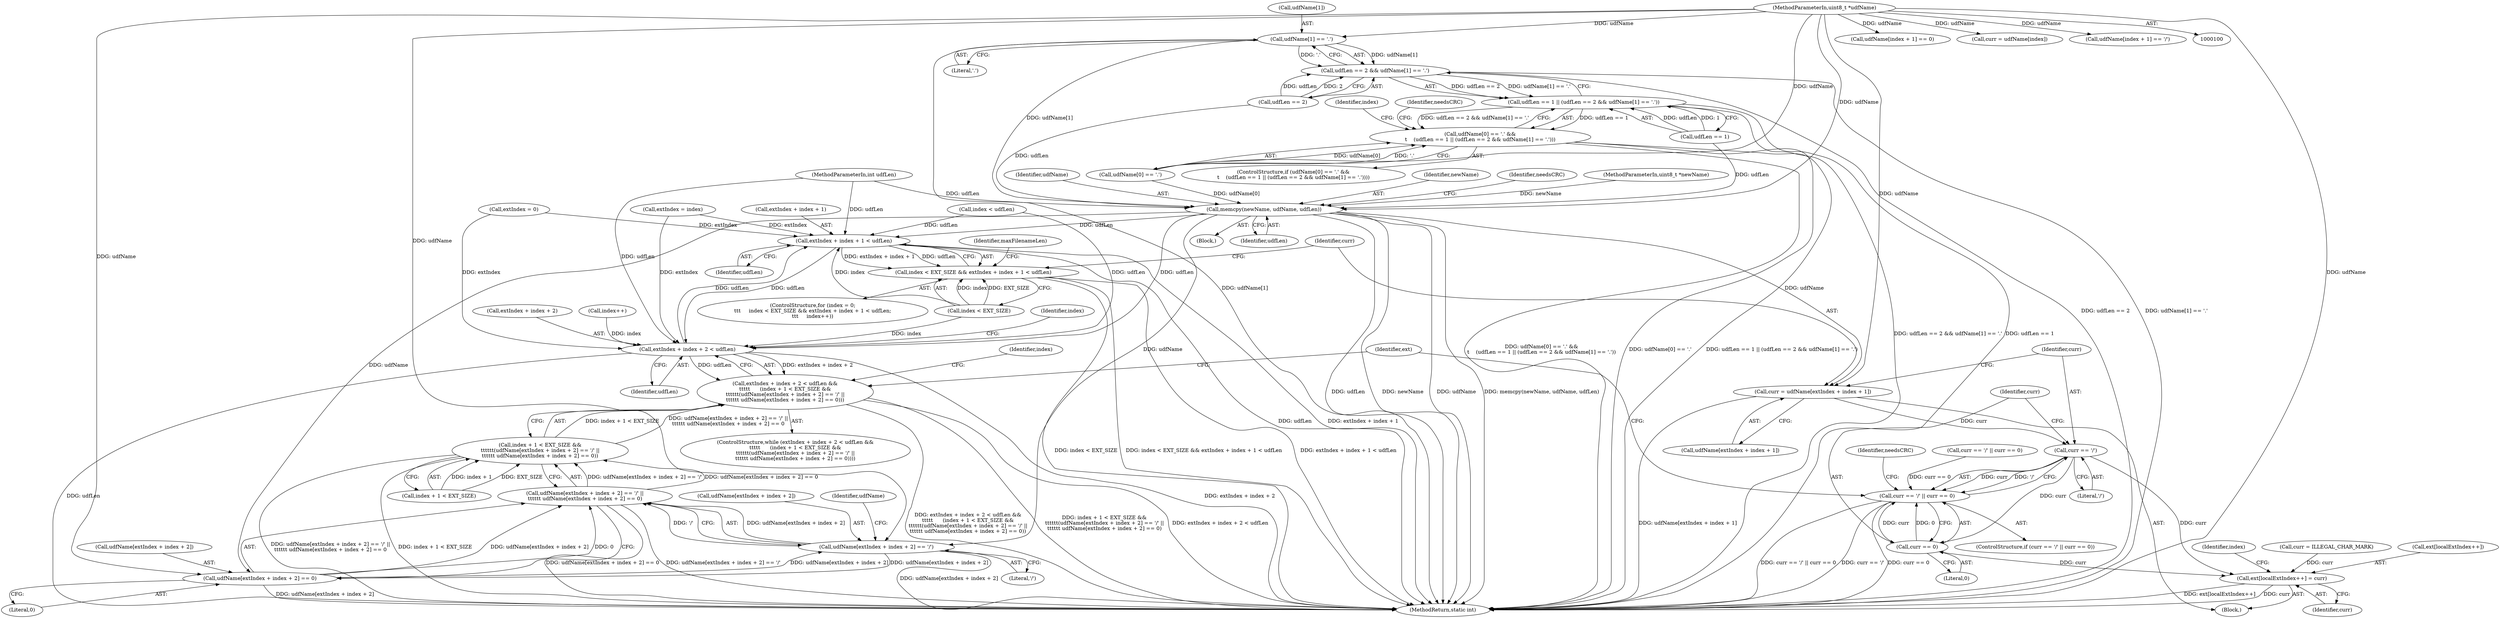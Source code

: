 digraph "0_linux_0e5cc9a40ada6046e6bc3bdfcd0c0d7e4b706b14_4@array" {
"1000146" [label="(Call,udfName[1] == '.')"];
"1000103" [label="(MethodParameterIn,uint8_t *udfName)"];
"1000142" [label="(Call,udfLen == 2 && udfName[1] == '.')"];
"1000138" [label="(Call,udfLen == 1 || (udfLen == 2 && udfName[1] == '.'))"];
"1000132" [label="(Call,udfName[0] == '.' &&\n\t    (udfLen == 1 || (udfLen == 2 && udfName[1] == '.')))"];
"1000158" [label="(Call,memcpy(newName, udfName, udfLen))"];
"1000285" [label="(Call,extIndex + index + 1 < udfLen)"];
"1000281" [label="(Call,index < EXT_SIZE && extIndex + index + 1 < udfLen)"];
"1000321" [label="(Call,extIndex + index + 2 < udfLen)"];
"1000320" [label="(Call,extIndex + index + 2 < udfLen &&\n\t\t\t\t\t      (index + 1 < EXT_SIZE &&\n\t\t\t\t\t\t(udfName[extIndex + index + 2] == '/' ||\n\t\t\t\t\t\t udfName[extIndex + index + 2] == 0)))"];
"1000295" [label="(Call,curr = udfName[extIndex + index + 1])"];
"1000306" [label="(Call,curr == '/')"];
"1000305" [label="(Call,curr == '/' || curr == 0)"];
"1000309" [label="(Call,curr == 0)"];
"1000355" [label="(Call,ext[localExtIndex++] = curr)"];
"1000335" [label="(Call,udfName[extIndex + index + 2] == '/')"];
"1000334" [label="(Call,udfName[extIndex + index + 2] == '/' ||\n\t\t\t\t\t\t udfName[extIndex + index + 2] == 0)"];
"1000328" [label="(Call,index + 1 < EXT_SIZE &&\n\t\t\t\t\t\t(udfName[extIndex + index + 2] == '/' ||\n\t\t\t\t\t\t udfName[extIndex + index + 2] == 0))"];
"1000344" [label="(Call,udfName[extIndex + index + 2] == 0)"];
"1000209" [label="(Call,udfName[index + 1] == 0)"];
"1000133" [label="(Call,udfName[0] == '.')"];
"1000143" [label="(Call,udfLen == 2)"];
"1000294" [label="(Block,)"];
"1000161" [label="(Identifier,udfLen)"];
"1000336" [label="(Call,udfName[extIndex + index + 2])"];
"1000321" [label="(Call,extIndex + index + 2 < udfLen)"];
"1000285" [label="(Call,extIndex + index + 1 < udfLen)"];
"1000291" [label="(Identifier,udfLen)"];
"1000310" [label="(Identifier,curr)"];
"1000168" [label="(Call,index < udfLen)"];
"1000150" [label="(Literal,'.')"];
"1000277" [label="(ControlStructure,for (index = 0;\n\t\t\t     index < EXT_SIZE && extIndex + index + 1 < udfLen;\n\t\t\t     index++))"];
"1000329" [label="(Call,index + 1 < EXT_SIZE)"];
"1000463" [label="(MethodReturn,static int)"];
"1000118" [label="(Call,extIndex = 0)"];
"1000309" [label="(Call,curr == 0)"];
"1000295" [label="(Call,curr = udfName[extIndex + index + 1])"];
"1000343" [label="(Literal,'/')"];
"1000286" [label="(Call,extIndex + index + 1)"];
"1000296" [label="(Identifier,curr)"];
"1000314" [label="(Identifier,needsCRC)"];
"1000166" [label="(Identifier,index)"];
"1000354" [label="(Identifier,index)"];
"1000174" [label="(Call,curr = udfName[index])"];
"1000159" [label="(Identifier,newName)"];
"1000142" [label="(Call,udfLen == 2 && udfName[1] == '.')"];
"1000335" [label="(Call,udfName[extIndex + index + 2] == '/')"];
"1000357" [label="(Identifier,ext)"];
"1000266" [label="(Identifier,needsCRC)"];
"1000344" [label="(Call,udfName[extIndex + index + 2] == 0)"];
"1000327" [label="(Identifier,udfLen)"];
"1000138" [label="(Call,udfLen == 1 || (udfLen == 2 && udfName[1] == '.'))"];
"1000311" [label="(Literal,0)"];
"1000281" [label="(Call,index < EXT_SIZE && extIndex + index + 1 < udfLen)"];
"1000345" [label="(Call,udfName[extIndex + index + 2])"];
"1000328" [label="(Call,index + 1 < EXT_SIZE &&\n\t\t\t\t\t\t(udfName[extIndex + index + 2] == '/' ||\n\t\t\t\t\t\t udfName[extIndex + index + 2] == 0))"];
"1000103" [label="(MethodParameterIn,uint8_t *udfName)"];
"1000146" [label="(Call,udfName[1] == '.')"];
"1000356" [label="(Call,ext[localExtIndex++])"];
"1000101" [label="(MethodParameterIn,uint8_t *newName)"];
"1000139" [label="(Call,udfLen == 1)"];
"1000245" [label="(Call,extIndex = index)"];
"1000306" [label="(Call,curr == '/')"];
"1000352" [label="(Literal,0)"];
"1000282" [label="(Call,index < EXT_SIZE)"];
"1000158" [label="(Call,memcpy(newName, udfName, udfLen))"];
"1000331" [label="(Identifier,index)"];
"1000319" [label="(ControlStructure,while (extIndex + index + 2 < udfLen &&\n\t\t\t\t\t      (index + 1 < EXT_SIZE &&\n\t\t\t\t\t\t(udfName[extIndex + index + 2] == '/' ||\n\t\t\t\t\t\t udfName[extIndex + index + 2] == 0))))"];
"1000362" [label="(Identifier,maxFilenameLen)"];
"1000180" [label="(Call,curr == '/' || curr == 0)"];
"1000346" [label="(Identifier,udfName)"];
"1000153" [label="(Identifier,needsCRC)"];
"1000297" [label="(Call,udfName[extIndex + index + 1])"];
"1000293" [label="(Identifier,index)"];
"1000132" [label="(Call,udfName[0] == '.' &&\n\t    (udfLen == 1 || (udfLen == 2 && udfName[1] == '.')))"];
"1000304" [label="(ControlStructure,if (curr == '/' || curr == 0))"];
"1000360" [label="(Identifier,curr)"];
"1000308" [label="(Literal,'/')"];
"1000305" [label="(Call,curr == '/' || curr == 0)"];
"1000355" [label="(Call,ext[localExtIndex++] = curr)"];
"1000334" [label="(Call,udfName[extIndex + index + 2] == '/' ||\n\t\t\t\t\t\t udfName[extIndex + index + 2] == 0)"];
"1000147" [label="(Call,udfName[1])"];
"1000160" [label="(Identifier,udfName)"];
"1000322" [label="(Call,extIndex + index + 2)"];
"1000202" [label="(Call,udfName[index + 1] == '/')"];
"1000131" [label="(ControlStructure,if (udfName[0] == '.' &&\n\t    (udfLen == 1 || (udfLen == 2 && udfName[1] == '.'))))"];
"1000353" [label="(Call,index++)"];
"1000104" [label="(MethodParameterIn,int udfLen)"];
"1000307" [label="(Identifier,curr)"];
"1000316" [label="(Call,curr = ILLEGAL_CHAR_MARK)"];
"1000151" [label="(Block,)"];
"1000320" [label="(Call,extIndex + index + 2 < udfLen &&\n\t\t\t\t\t      (index + 1 < EXT_SIZE &&\n\t\t\t\t\t\t(udfName[extIndex + index + 2] == '/' ||\n\t\t\t\t\t\t udfName[extIndex + index + 2] == 0)))"];
"1000146" -> "1000142"  [label="AST: "];
"1000146" -> "1000150"  [label="CFG: "];
"1000147" -> "1000146"  [label="AST: "];
"1000150" -> "1000146"  [label="AST: "];
"1000142" -> "1000146"  [label="CFG: "];
"1000146" -> "1000463"  [label="DDG: udfName[1]"];
"1000146" -> "1000142"  [label="DDG: udfName[1]"];
"1000146" -> "1000142"  [label="DDG: '.'"];
"1000103" -> "1000146"  [label="DDG: udfName"];
"1000146" -> "1000158"  [label="DDG: udfName[1]"];
"1000103" -> "1000100"  [label="AST: "];
"1000103" -> "1000463"  [label="DDG: udfName"];
"1000103" -> "1000133"  [label="DDG: udfName"];
"1000103" -> "1000158"  [label="DDG: udfName"];
"1000103" -> "1000174"  [label="DDG: udfName"];
"1000103" -> "1000202"  [label="DDG: udfName"];
"1000103" -> "1000209"  [label="DDG: udfName"];
"1000103" -> "1000295"  [label="DDG: udfName"];
"1000103" -> "1000335"  [label="DDG: udfName"];
"1000103" -> "1000344"  [label="DDG: udfName"];
"1000142" -> "1000138"  [label="AST: "];
"1000142" -> "1000143"  [label="CFG: "];
"1000143" -> "1000142"  [label="AST: "];
"1000138" -> "1000142"  [label="CFG: "];
"1000142" -> "1000463"  [label="DDG: udfLen == 2"];
"1000142" -> "1000463"  [label="DDG: udfName[1] == '.'"];
"1000142" -> "1000138"  [label="DDG: udfLen == 2"];
"1000142" -> "1000138"  [label="DDG: udfName[1] == '.'"];
"1000143" -> "1000142"  [label="DDG: udfLen"];
"1000143" -> "1000142"  [label="DDG: 2"];
"1000138" -> "1000132"  [label="AST: "];
"1000138" -> "1000139"  [label="CFG: "];
"1000139" -> "1000138"  [label="AST: "];
"1000132" -> "1000138"  [label="CFG: "];
"1000138" -> "1000463"  [label="DDG: udfLen == 2 && udfName[1] == '.'"];
"1000138" -> "1000463"  [label="DDG: udfLen == 1"];
"1000138" -> "1000132"  [label="DDG: udfLen == 1"];
"1000138" -> "1000132"  [label="DDG: udfLen == 2 && udfName[1] == '.'"];
"1000139" -> "1000138"  [label="DDG: udfLen"];
"1000139" -> "1000138"  [label="DDG: 1"];
"1000132" -> "1000131"  [label="AST: "];
"1000132" -> "1000133"  [label="CFG: "];
"1000133" -> "1000132"  [label="AST: "];
"1000153" -> "1000132"  [label="CFG: "];
"1000166" -> "1000132"  [label="CFG: "];
"1000132" -> "1000463"  [label="DDG: udfName[0] == '.' &&\n\t    (udfLen == 1 || (udfLen == 2 && udfName[1] == '.'))"];
"1000132" -> "1000463"  [label="DDG: udfName[0] == '.'"];
"1000132" -> "1000463"  [label="DDG: udfLen == 1 || (udfLen == 2 && udfName[1] == '.')"];
"1000133" -> "1000132"  [label="DDG: udfName[0]"];
"1000133" -> "1000132"  [label="DDG: '.'"];
"1000158" -> "1000151"  [label="AST: "];
"1000158" -> "1000161"  [label="CFG: "];
"1000159" -> "1000158"  [label="AST: "];
"1000160" -> "1000158"  [label="AST: "];
"1000161" -> "1000158"  [label="AST: "];
"1000266" -> "1000158"  [label="CFG: "];
"1000158" -> "1000463"  [label="DDG: newName"];
"1000158" -> "1000463"  [label="DDG: udfName"];
"1000158" -> "1000463"  [label="DDG: memcpy(newName, udfName, udfLen)"];
"1000158" -> "1000463"  [label="DDG: udfLen"];
"1000101" -> "1000158"  [label="DDG: newName"];
"1000133" -> "1000158"  [label="DDG: udfName[0]"];
"1000104" -> "1000158"  [label="DDG: udfLen"];
"1000139" -> "1000158"  [label="DDG: udfLen"];
"1000143" -> "1000158"  [label="DDG: udfLen"];
"1000158" -> "1000285"  [label="DDG: udfLen"];
"1000158" -> "1000295"  [label="DDG: udfName"];
"1000158" -> "1000321"  [label="DDG: udfLen"];
"1000158" -> "1000335"  [label="DDG: udfName"];
"1000158" -> "1000344"  [label="DDG: udfName"];
"1000285" -> "1000281"  [label="AST: "];
"1000285" -> "1000291"  [label="CFG: "];
"1000286" -> "1000285"  [label="AST: "];
"1000291" -> "1000285"  [label="AST: "];
"1000281" -> "1000285"  [label="CFG: "];
"1000285" -> "1000463"  [label="DDG: extIndex + index + 1"];
"1000285" -> "1000463"  [label="DDG: udfLen"];
"1000285" -> "1000281"  [label="DDG: extIndex + index + 1"];
"1000285" -> "1000281"  [label="DDG: udfLen"];
"1000118" -> "1000285"  [label="DDG: extIndex"];
"1000245" -> "1000285"  [label="DDG: extIndex"];
"1000282" -> "1000285"  [label="DDG: index"];
"1000168" -> "1000285"  [label="DDG: udfLen"];
"1000321" -> "1000285"  [label="DDG: udfLen"];
"1000104" -> "1000285"  [label="DDG: udfLen"];
"1000285" -> "1000321"  [label="DDG: udfLen"];
"1000281" -> "1000277"  [label="AST: "];
"1000281" -> "1000282"  [label="CFG: "];
"1000282" -> "1000281"  [label="AST: "];
"1000296" -> "1000281"  [label="CFG: "];
"1000362" -> "1000281"  [label="CFG: "];
"1000281" -> "1000463"  [label="DDG: extIndex + index + 1 < udfLen"];
"1000281" -> "1000463"  [label="DDG: index < EXT_SIZE"];
"1000281" -> "1000463"  [label="DDG: index < EXT_SIZE && extIndex + index + 1 < udfLen"];
"1000282" -> "1000281"  [label="DDG: index"];
"1000282" -> "1000281"  [label="DDG: EXT_SIZE"];
"1000321" -> "1000320"  [label="AST: "];
"1000321" -> "1000327"  [label="CFG: "];
"1000322" -> "1000321"  [label="AST: "];
"1000327" -> "1000321"  [label="AST: "];
"1000331" -> "1000321"  [label="CFG: "];
"1000320" -> "1000321"  [label="CFG: "];
"1000321" -> "1000463"  [label="DDG: extIndex + index + 2"];
"1000321" -> "1000463"  [label="DDG: udfLen"];
"1000321" -> "1000320"  [label="DDG: extIndex + index + 2"];
"1000321" -> "1000320"  [label="DDG: udfLen"];
"1000118" -> "1000321"  [label="DDG: extIndex"];
"1000245" -> "1000321"  [label="DDG: extIndex"];
"1000353" -> "1000321"  [label="DDG: index"];
"1000282" -> "1000321"  [label="DDG: index"];
"1000168" -> "1000321"  [label="DDG: udfLen"];
"1000104" -> "1000321"  [label="DDG: udfLen"];
"1000320" -> "1000319"  [label="AST: "];
"1000320" -> "1000328"  [label="CFG: "];
"1000328" -> "1000320"  [label="AST: "];
"1000354" -> "1000320"  [label="CFG: "];
"1000357" -> "1000320"  [label="CFG: "];
"1000320" -> "1000463"  [label="DDG: index + 1 < EXT_SIZE &&\n\t\t\t\t\t\t(udfName[extIndex + index + 2] == '/' ||\n\t\t\t\t\t\t udfName[extIndex + index + 2] == 0)"];
"1000320" -> "1000463"  [label="DDG: extIndex + index + 2 < udfLen"];
"1000320" -> "1000463"  [label="DDG: extIndex + index + 2 < udfLen &&\n\t\t\t\t\t      (index + 1 < EXT_SIZE &&\n\t\t\t\t\t\t(udfName[extIndex + index + 2] == '/' ||\n\t\t\t\t\t\t udfName[extIndex + index + 2] == 0))"];
"1000328" -> "1000320"  [label="DDG: index + 1 < EXT_SIZE"];
"1000328" -> "1000320"  [label="DDG: udfName[extIndex + index + 2] == '/' ||\n\t\t\t\t\t\t udfName[extIndex + index + 2] == 0"];
"1000295" -> "1000294"  [label="AST: "];
"1000295" -> "1000297"  [label="CFG: "];
"1000296" -> "1000295"  [label="AST: "];
"1000297" -> "1000295"  [label="AST: "];
"1000307" -> "1000295"  [label="CFG: "];
"1000295" -> "1000463"  [label="DDG: udfName[extIndex + index + 1]"];
"1000295" -> "1000306"  [label="DDG: curr"];
"1000306" -> "1000305"  [label="AST: "];
"1000306" -> "1000308"  [label="CFG: "];
"1000307" -> "1000306"  [label="AST: "];
"1000308" -> "1000306"  [label="AST: "];
"1000310" -> "1000306"  [label="CFG: "];
"1000305" -> "1000306"  [label="CFG: "];
"1000306" -> "1000305"  [label="DDG: curr"];
"1000306" -> "1000305"  [label="DDG: '/'"];
"1000306" -> "1000309"  [label="DDG: curr"];
"1000306" -> "1000355"  [label="DDG: curr"];
"1000305" -> "1000304"  [label="AST: "];
"1000305" -> "1000309"  [label="CFG: "];
"1000309" -> "1000305"  [label="AST: "];
"1000314" -> "1000305"  [label="CFG: "];
"1000357" -> "1000305"  [label="CFG: "];
"1000305" -> "1000463"  [label="DDG: curr == 0"];
"1000305" -> "1000463"  [label="DDG: curr == '/' || curr == 0"];
"1000305" -> "1000463"  [label="DDG: curr == '/'"];
"1000309" -> "1000305"  [label="DDG: curr"];
"1000309" -> "1000305"  [label="DDG: 0"];
"1000180" -> "1000305"  [label="DDG: curr == 0"];
"1000309" -> "1000311"  [label="CFG: "];
"1000310" -> "1000309"  [label="AST: "];
"1000311" -> "1000309"  [label="AST: "];
"1000309" -> "1000355"  [label="DDG: curr"];
"1000355" -> "1000294"  [label="AST: "];
"1000355" -> "1000360"  [label="CFG: "];
"1000356" -> "1000355"  [label="AST: "];
"1000360" -> "1000355"  [label="AST: "];
"1000293" -> "1000355"  [label="CFG: "];
"1000355" -> "1000463"  [label="DDG: ext[localExtIndex++]"];
"1000355" -> "1000463"  [label="DDG: curr"];
"1000316" -> "1000355"  [label="DDG: curr"];
"1000335" -> "1000334"  [label="AST: "];
"1000335" -> "1000343"  [label="CFG: "];
"1000336" -> "1000335"  [label="AST: "];
"1000343" -> "1000335"  [label="AST: "];
"1000346" -> "1000335"  [label="CFG: "];
"1000334" -> "1000335"  [label="CFG: "];
"1000335" -> "1000463"  [label="DDG: udfName[extIndex + index + 2]"];
"1000335" -> "1000334"  [label="DDG: udfName[extIndex + index + 2]"];
"1000335" -> "1000334"  [label="DDG: '/'"];
"1000344" -> "1000335"  [label="DDG: udfName[extIndex + index + 2]"];
"1000335" -> "1000344"  [label="DDG: udfName[extIndex + index + 2]"];
"1000334" -> "1000328"  [label="AST: "];
"1000334" -> "1000344"  [label="CFG: "];
"1000344" -> "1000334"  [label="AST: "];
"1000328" -> "1000334"  [label="CFG: "];
"1000334" -> "1000463"  [label="DDG: udfName[extIndex + index + 2] == 0"];
"1000334" -> "1000463"  [label="DDG: udfName[extIndex + index + 2] == '/'"];
"1000334" -> "1000328"  [label="DDG: udfName[extIndex + index + 2] == '/'"];
"1000334" -> "1000328"  [label="DDG: udfName[extIndex + index + 2] == 0"];
"1000344" -> "1000334"  [label="DDG: udfName[extIndex + index + 2]"];
"1000344" -> "1000334"  [label="DDG: 0"];
"1000328" -> "1000329"  [label="CFG: "];
"1000329" -> "1000328"  [label="AST: "];
"1000328" -> "1000463"  [label="DDG: udfName[extIndex + index + 2] == '/' ||\n\t\t\t\t\t\t udfName[extIndex + index + 2] == 0"];
"1000328" -> "1000463"  [label="DDG: index + 1 < EXT_SIZE"];
"1000329" -> "1000328"  [label="DDG: index + 1"];
"1000329" -> "1000328"  [label="DDG: EXT_SIZE"];
"1000344" -> "1000352"  [label="CFG: "];
"1000345" -> "1000344"  [label="AST: "];
"1000352" -> "1000344"  [label="AST: "];
"1000344" -> "1000463"  [label="DDG: udfName[extIndex + index + 2]"];
}
